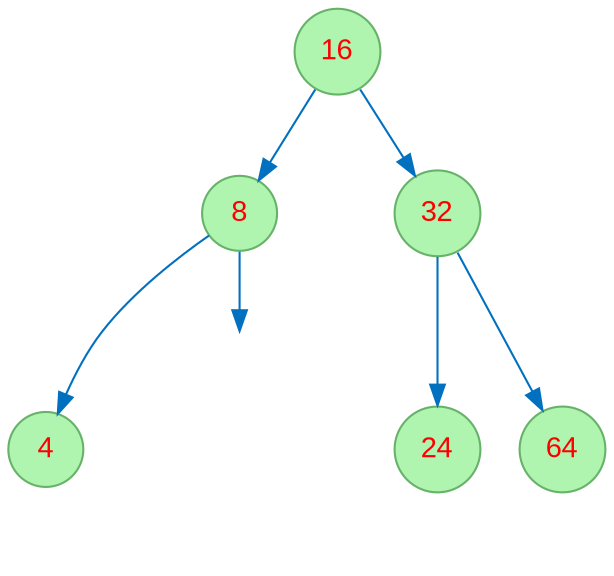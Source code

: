 digraph "tree4-trimmed" {
node [fontname="Arial", fontcolor=red, shape=circle, style=filled, color="#66B268", fillcolor="#AFF4AF" ];
edge [color = "#0070BF"];
20132171 [label="16"];
20132171 -> 186370029;
186370029 [label="8"];
186370029 -> 2094548358;
2094548358 [label="4"];
l186370029 [style=invis];
186370029 -> l186370029;
20132171 -> 51228289;
51228289 [label="32"];
51228289 -> 455896770;
455896770 [label="24"];
51228289 -> 1323165413;
1323165413 [label="64"];
}
